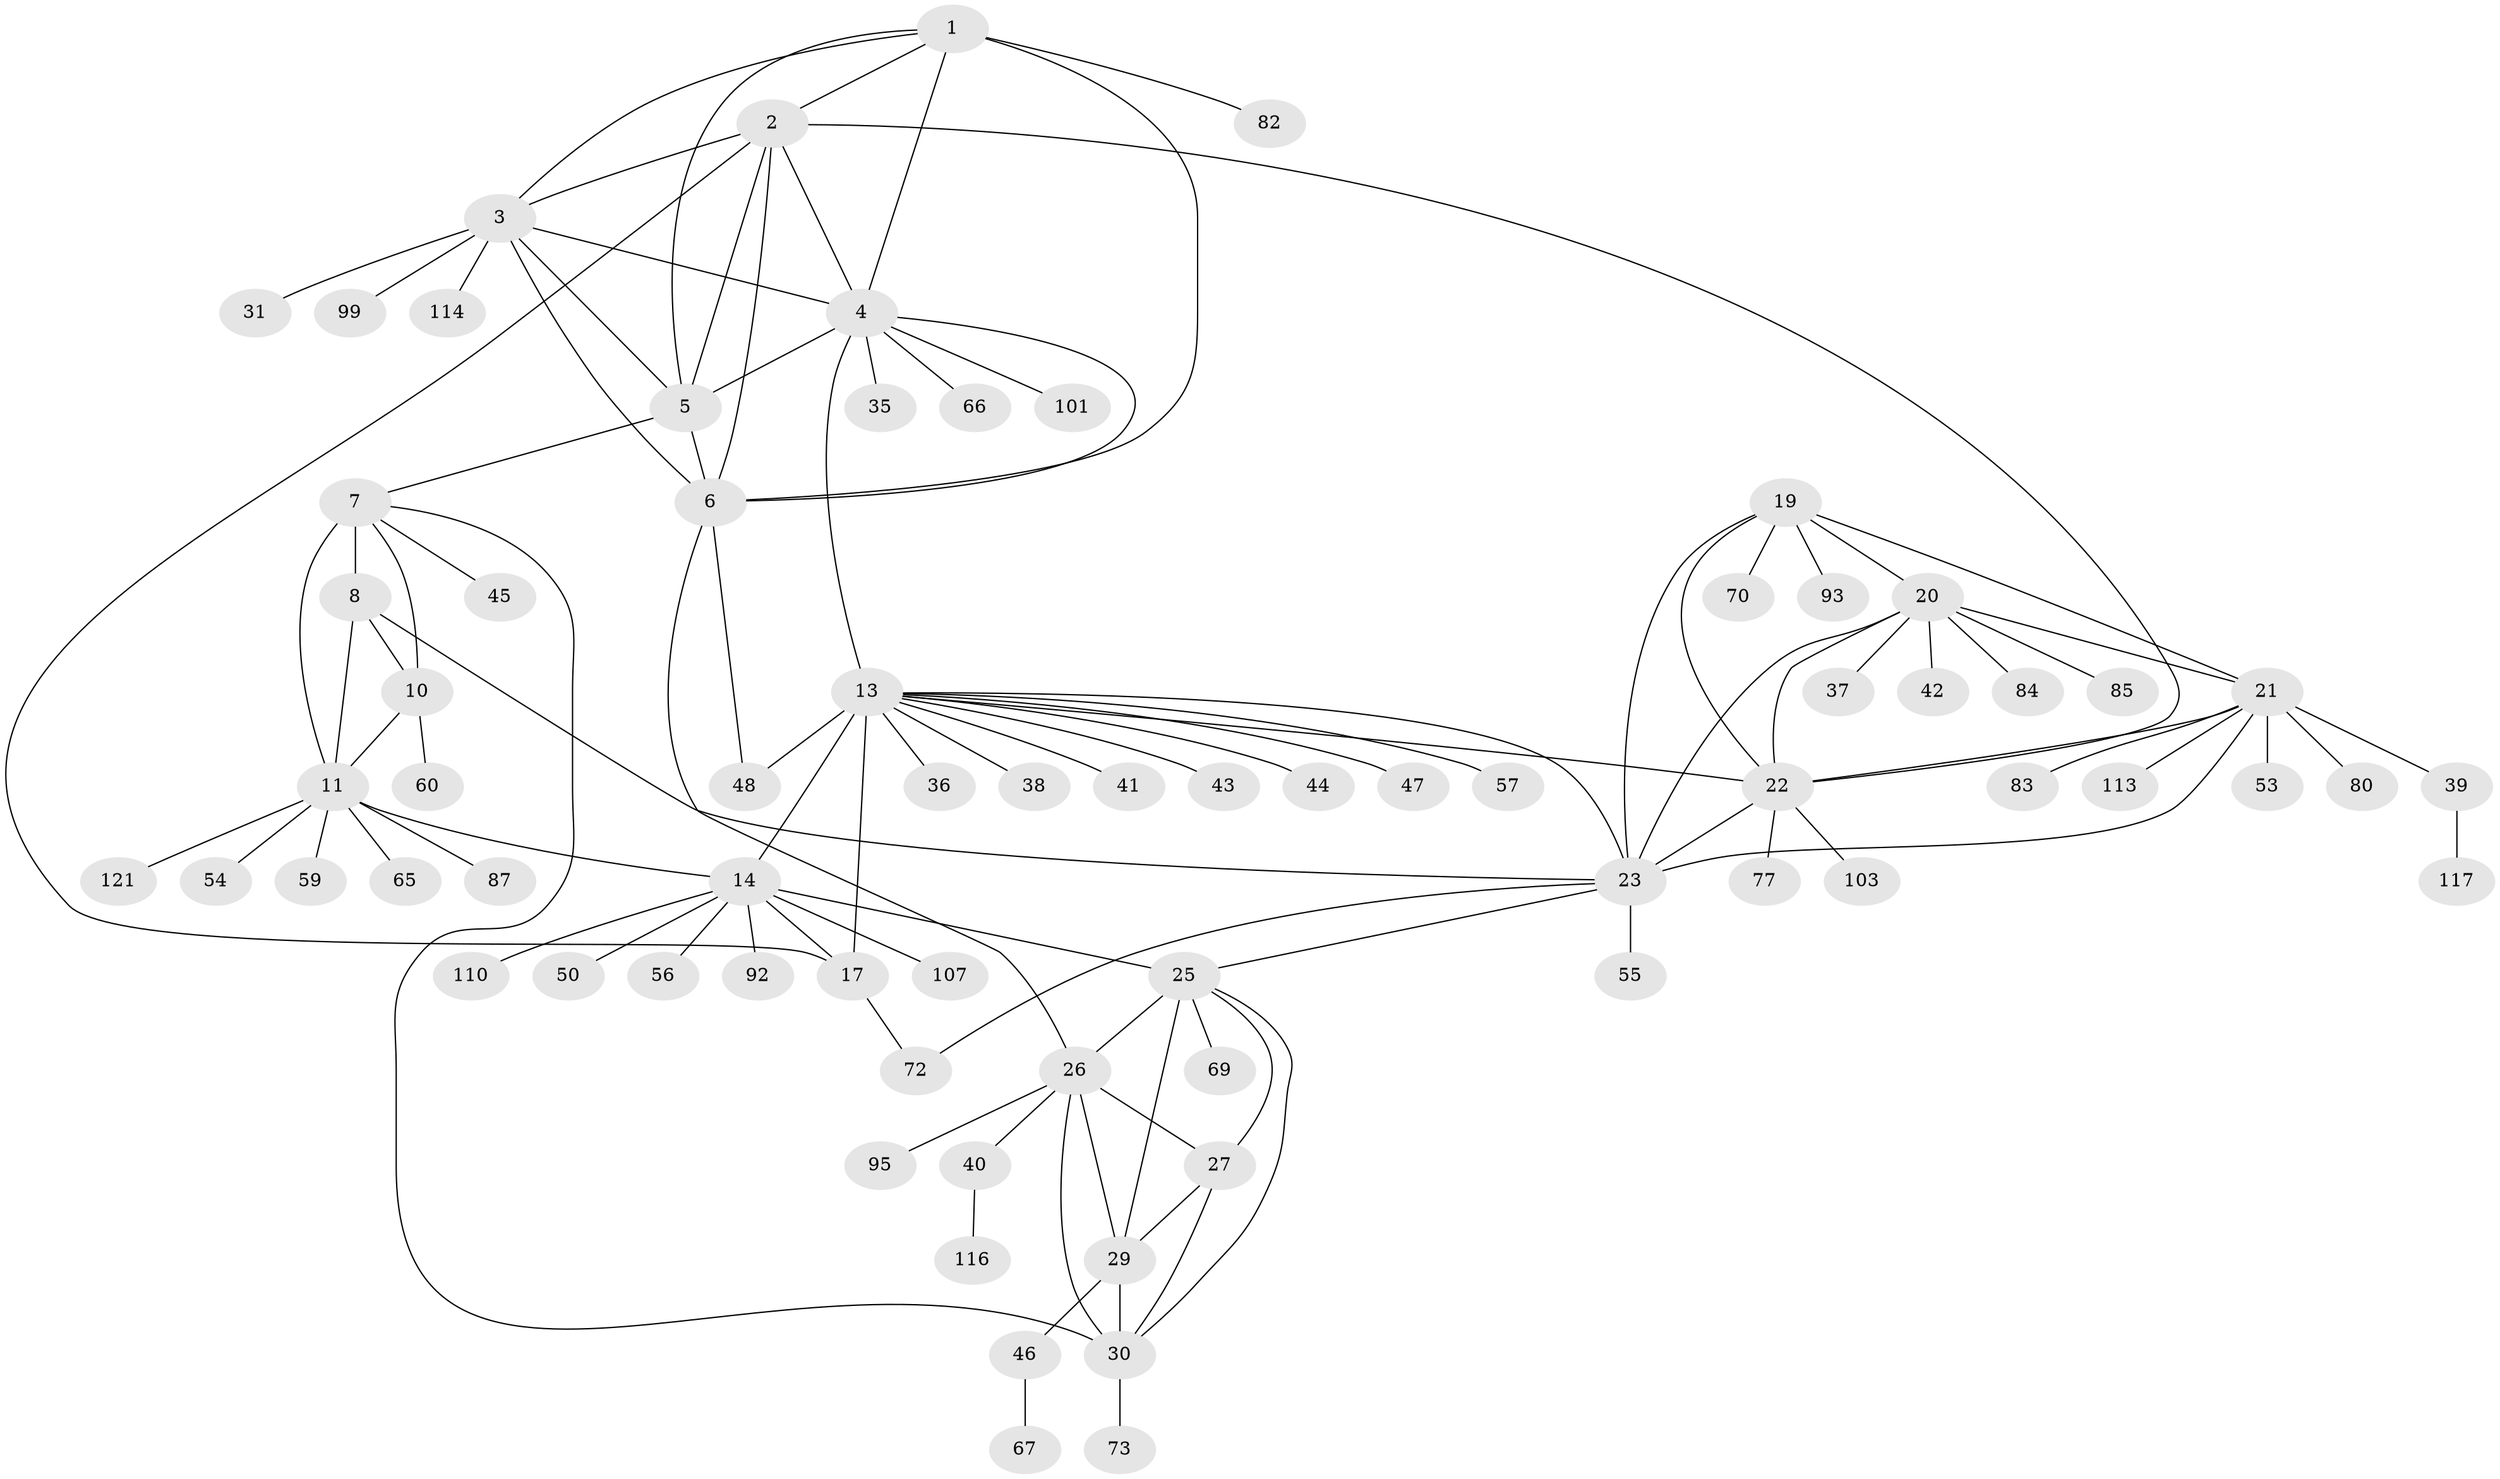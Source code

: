 // original degree distribution, {6: 0.04918032786885246, 7: 0.040983606557377046, 9: 0.040983606557377046, 10: 0.05737704918032787, 8: 0.01639344262295082, 11: 0.00819672131147541, 13: 0.00819672131147541, 12: 0.01639344262295082, 5: 0.00819672131147541, 1: 0.6147540983606558, 2: 0.12295081967213115, 3: 0.01639344262295082}
// Generated by graph-tools (version 1.1) at 2025/19/03/04/25 18:19:57]
// undirected, 73 vertices, 108 edges
graph export_dot {
graph [start="1"]
  node [color=gray90,style=filled];
  1;
  2;
  3 [super="+63"];
  4;
  5;
  6 [super="+109+91+96"];
  7 [super="+49+12+74"];
  8 [super="+88+100+9"];
  10;
  11;
  13 [super="+15"];
  14;
  17 [super="+62+51+112+98"];
  19 [super="+24+33+76"];
  20;
  21;
  22 [super="+58"];
  23;
  25 [super="+90+34"];
  26 [super="+28+97"];
  27;
  29 [super="+61+52+94"];
  30;
  31;
  35;
  36;
  37;
  38;
  39;
  40;
  41;
  42 [super="+105"];
  43;
  44;
  45;
  46;
  47;
  48;
  50;
  53;
  54;
  55;
  56;
  57;
  59 [super="+86"];
  60;
  65;
  66;
  67;
  69 [super="+71"];
  70;
  72 [super="+119"];
  73;
  77;
  80;
  82;
  83;
  84;
  85;
  87;
  92;
  93;
  95;
  99;
  101;
  103;
  107;
  110;
  113;
  114;
  116;
  117;
  121;
  1 -- 2;
  1 -- 3;
  1 -- 4;
  1 -- 5;
  1 -- 6;
  1 -- 82;
  2 -- 3;
  2 -- 4;
  2 -- 5;
  2 -- 6;
  2 -- 22;
  2 -- 17;
  3 -- 4;
  3 -- 5;
  3 -- 6;
  3 -- 31;
  3 -- 99;
  3 -- 114;
  4 -- 5;
  4 -- 6;
  4 -- 35;
  4 -- 66;
  4 -- 101;
  4 -- 13 [weight=2];
  5 -- 6;
  5 -- 7;
  6 -- 26 [weight=2];
  6 -- 48;
  7 -- 8 [weight=4];
  7 -- 10 [weight=2];
  7 -- 11 [weight=2];
  7 -- 45;
  7 -- 30;
  8 -- 10 [weight=2];
  8 -- 11 [weight=2];
  8 -- 23;
  10 -- 11;
  10 -- 60;
  11 -- 14;
  11 -- 54;
  11 -- 59;
  11 -- 65;
  11 -- 87;
  11 -- 121;
  13 -- 14 [weight=4];
  13 -- 17 [weight=4];
  13 -- 22;
  13 -- 36;
  13 -- 38;
  13 -- 41;
  13 -- 43;
  13 -- 44;
  13 -- 47;
  13 -- 48;
  13 -- 23;
  13 -- 57;
  14 -- 17;
  14 -- 25;
  14 -- 50;
  14 -- 56;
  14 -- 92;
  14 -- 107;
  14 -- 110;
  17 -- 72;
  19 -- 20 [weight=2];
  19 -- 21 [weight=2];
  19 -- 22 [weight=2];
  19 -- 23 [weight=2];
  19 -- 70;
  19 -- 93;
  20 -- 21;
  20 -- 22;
  20 -- 23;
  20 -- 37;
  20 -- 42;
  20 -- 84;
  20 -- 85;
  21 -- 22;
  21 -- 23;
  21 -- 39;
  21 -- 53;
  21 -- 80;
  21 -- 83;
  21 -- 113;
  22 -- 23;
  22 -- 77;
  22 -- 103;
  23 -- 25;
  23 -- 55;
  23 -- 72;
  25 -- 26 [weight=2];
  25 -- 27;
  25 -- 29;
  25 -- 30;
  25 -- 69;
  26 -- 27 [weight=2];
  26 -- 29 [weight=2];
  26 -- 30 [weight=2];
  26 -- 40;
  26 -- 95;
  27 -- 29;
  27 -- 30;
  29 -- 30;
  29 -- 46;
  30 -- 73;
  39 -- 117;
  40 -- 116;
  46 -- 67;
}
